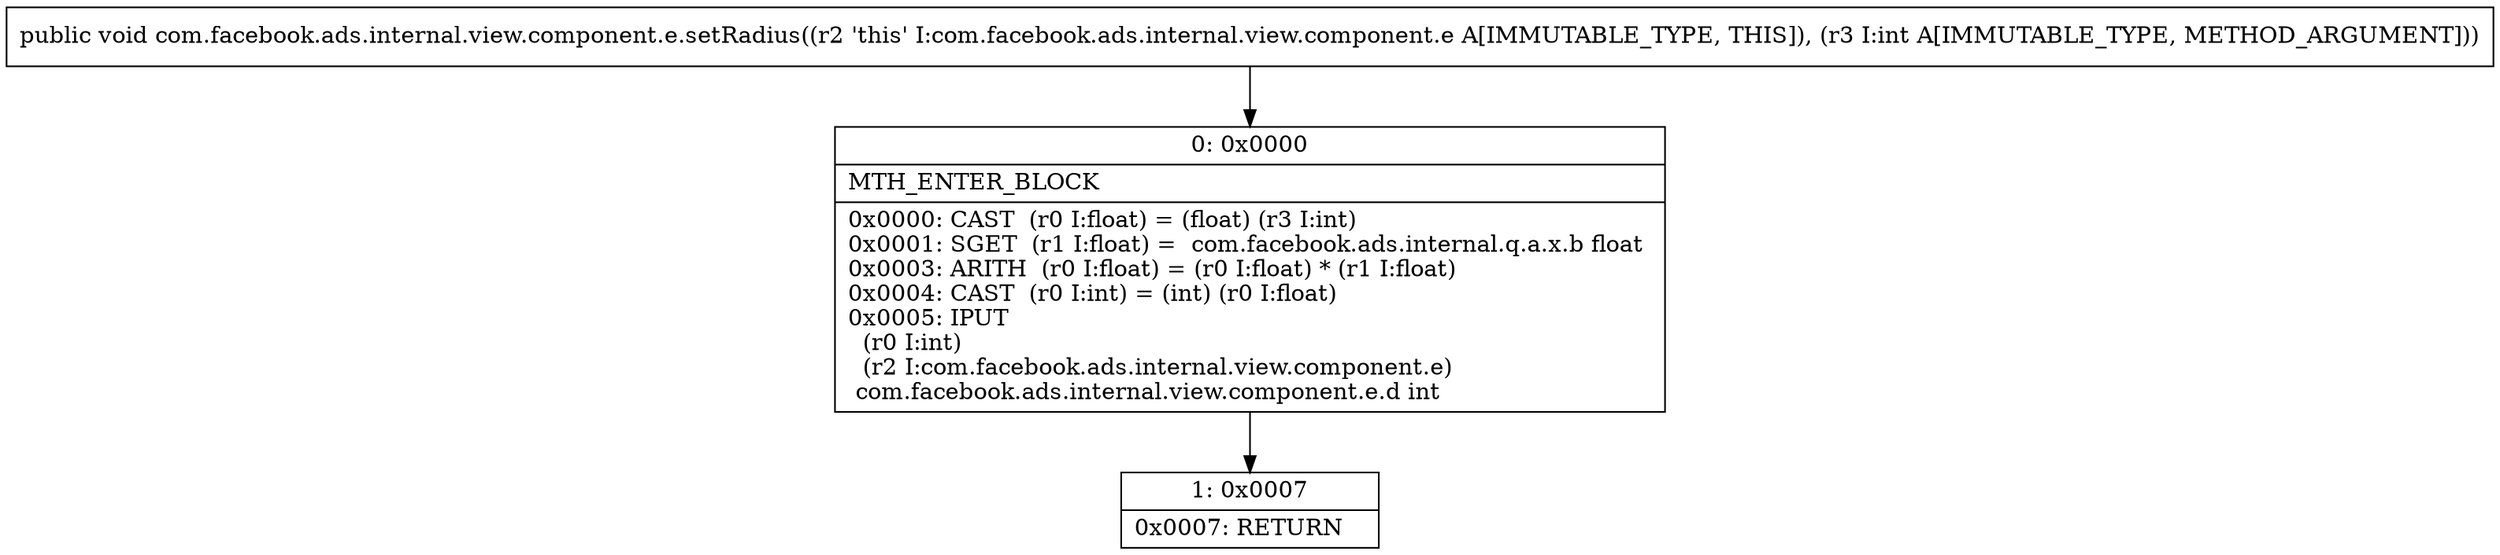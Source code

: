 digraph "CFG forcom.facebook.ads.internal.view.component.e.setRadius(I)V" {
Node_0 [shape=record,label="{0\:\ 0x0000|MTH_ENTER_BLOCK\l|0x0000: CAST  (r0 I:float) = (float) (r3 I:int) \l0x0001: SGET  (r1 I:float) =  com.facebook.ads.internal.q.a.x.b float \l0x0003: ARITH  (r0 I:float) = (r0 I:float) * (r1 I:float) \l0x0004: CAST  (r0 I:int) = (int) (r0 I:float) \l0x0005: IPUT  \l  (r0 I:int)\l  (r2 I:com.facebook.ads.internal.view.component.e)\l com.facebook.ads.internal.view.component.e.d int \l}"];
Node_1 [shape=record,label="{1\:\ 0x0007|0x0007: RETURN   \l}"];
MethodNode[shape=record,label="{public void com.facebook.ads.internal.view.component.e.setRadius((r2 'this' I:com.facebook.ads.internal.view.component.e A[IMMUTABLE_TYPE, THIS]), (r3 I:int A[IMMUTABLE_TYPE, METHOD_ARGUMENT])) }"];
MethodNode -> Node_0;
Node_0 -> Node_1;
}

